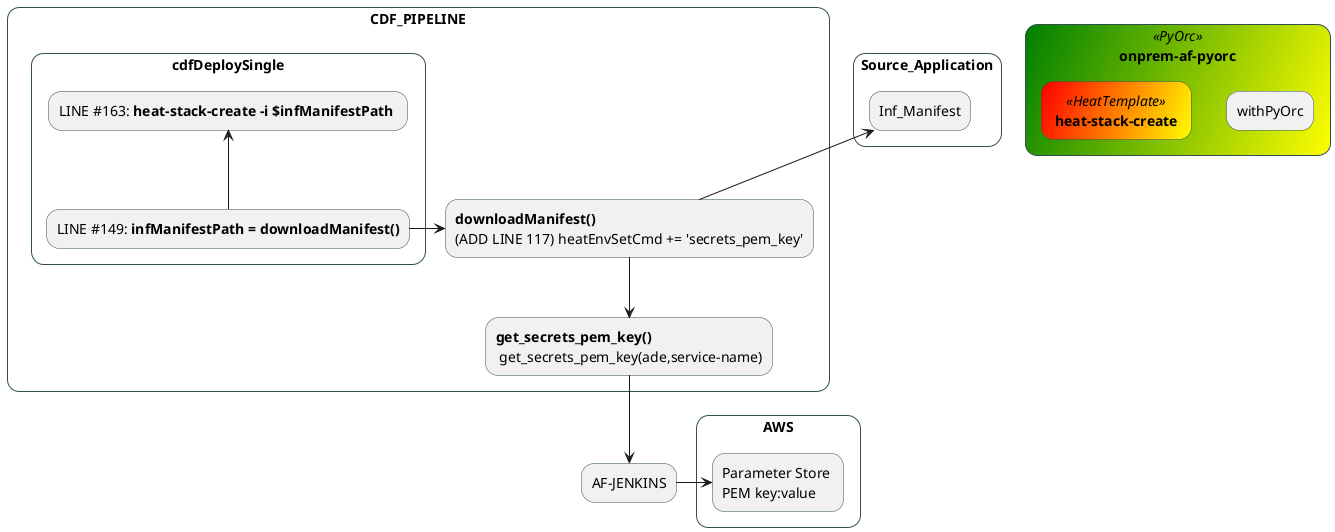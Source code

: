 ' reference       : http://plantuml.com/deployment-diagram
' common commands : http://plantuml.com/commons
' color codes     : http://plantuml.com/color
' arror direction : http://plantuml.com/component-diagram
' notes           : http://plantuml.com/state-diagram
'--------------------------------------
@startuml
skinparam rectangle {
	roundCorner 25
    'BackgroundColor DarkSeaGreen
    BorderColor DarkSlateGray

    BackgroundColor<< PyOrc >> Green/Yellow
    BorderColor<< PyOrc >> DarkSlateGray

    BackgroundColor<< HeatTemplate >> Red/Yellow
    BorderColor<< HeatTemplate >> DarkSlateGray
    
}

rectangle "AWS" as aws {
    rectangle "Parameter Store \nPEM key:value" as param_store
}

rectangle "AF-JENKINS" as af_jenkins

rectangle "CDF_PIPELINE"  {
	rectangle "cdfDeploySingle"  as cdfsingle {
        rectangle "LINE #149:<b> infManifestPath = downloadManifest()</b>" as infManPath
        
        rectangle "LINE #163:<b> heat-stack-create -i $infManifestPath </b>" as heatstack

    infManPath -up-> heatstack

    }
    rectangle "<b>downloadManifest()</b> \n(ADD LINE 117) heatEnvSetCmd += 'secrets_pem_key'" as download_manifest

    rectangle "<b>get_secrets_pem_key()</b> \n get_secrets_pem_key(ade,service-name)" as get_pem


        
}

rectangle "onprem-af-pyorc" << PyOrc >> as pyorc {
    rectangle "withPyOrc"  as pyo

	rectangle "<b> heat-stack-create </b>" <<HeatTemplate>> as heat_create_tmplt
    infManPath -> download_manifest
    download_manifest -down-> get_pem

}

rectangle "Source_Application"  {
	rectangle "Inf_Manifest"  as Infman
'    note right
'     This note is on several
'     //lines// and can
'     contain <b>HTML</b>
'     ====
'     * Calling the method ""foo()"" is prohibited
'    end note
} 

get_pem -down-> af_jenkins
af_jenkins -> param_store
download_manifest -up-> Infman


@enduml